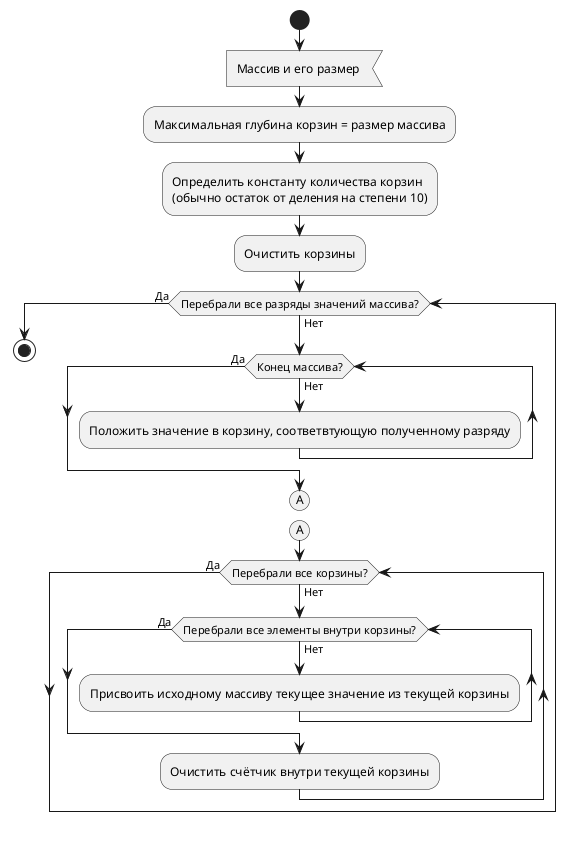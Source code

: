 ﻿@startuml
start
    :Массив и его размер <

    :Максимальная глубина корзин = размер массива;
    :Определить константу количества корзин\n(обычно остаток от деления на степени 10);
    :Очистить корзины;

    while (Перебрали все разряды значений массива?) is (Нет)
        while (Конец массива?) is (Нет)
            :Положить значение в корзину, соответвтующую полученному разряду;
        endwhile (Да)
(A)
detach
(A)
		while (Перебрали все корзины?) is (Нет)
            while (Перебрали все элементы внутри корзины?) is (Нет)
                :Присвоить исходному массиву текущее значение из текущей корзины;
            endwhile (Да)
			:Очистить счётчик внутри текущей корзины;
        endwhile (Да)
    endwhile (Да)

stop
@enduml
